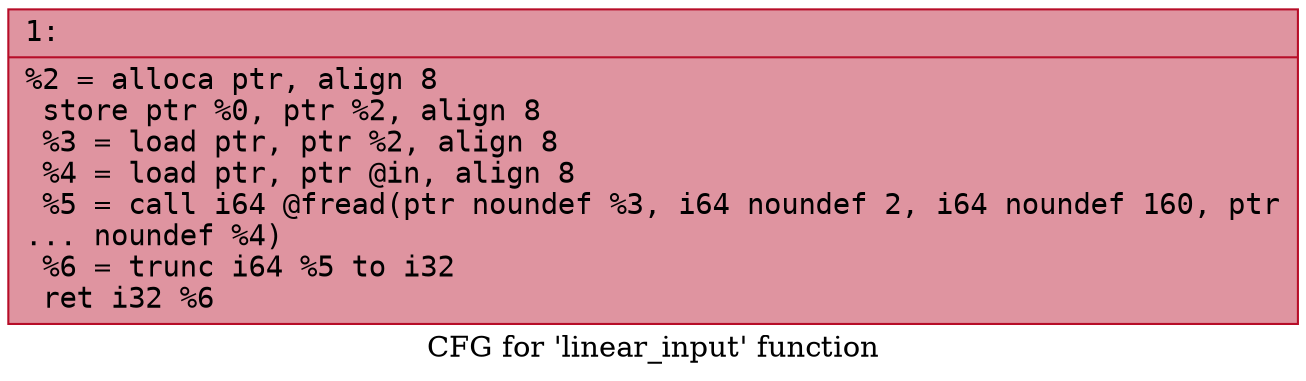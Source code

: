 digraph "CFG for 'linear_input' function" {
	label="CFG for 'linear_input' function";

	Node0x600001239e50 [shape=record,color="#b70d28ff", style=filled, fillcolor="#b70d2870" fontname="Courier",label="{1:\l|  %2 = alloca ptr, align 8\l  store ptr %0, ptr %2, align 8\l  %3 = load ptr, ptr %2, align 8\l  %4 = load ptr, ptr @in, align 8\l  %5 = call i64 @fread(ptr noundef %3, i64 noundef 2, i64 noundef 160, ptr\l... noundef %4)\l  %6 = trunc i64 %5 to i32\l  ret i32 %6\l}"];
}
